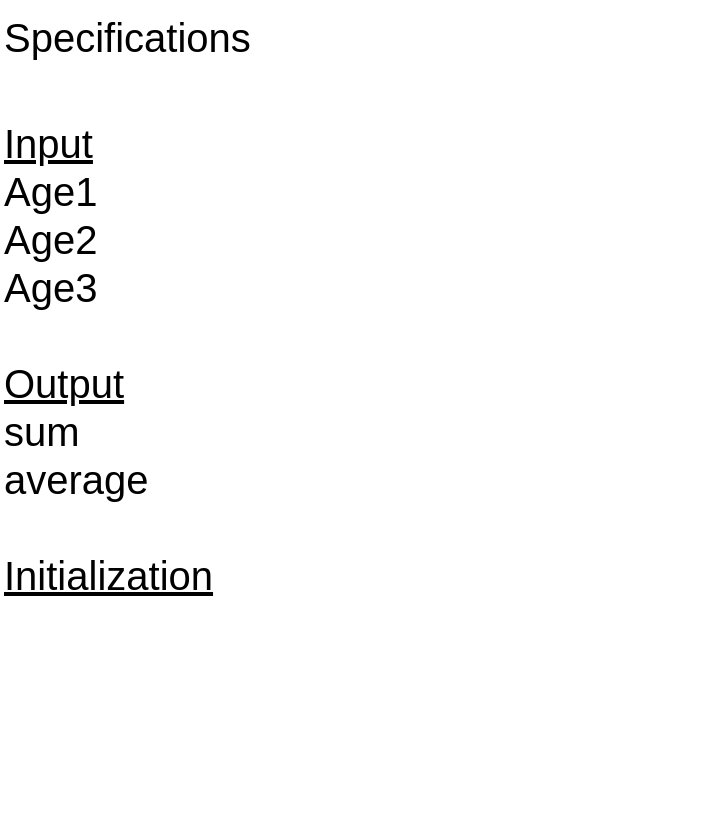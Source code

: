 <mxfile version="24.7.7">
  <diagram name="Page-1" id="YZC_deePfDSnUjYZuVXH">
    <mxGraphModel dx="675" dy="1011" grid="1" gridSize="10" guides="1" tooltips="1" connect="1" arrows="1" fold="1" page="1" pageScale="1" pageWidth="850" pageHeight="1100" math="0" shadow="0">
      <root>
        <mxCell id="0" />
        <mxCell id="1" parent="0" />
        <mxCell id="Y_aocJb4mFkUSH53q8Zt-1" value="&lt;div&gt;&lt;font style=&quot;font-size: 20px;&quot;&gt;Specifications&lt;/font&gt;&lt;/div&gt;&lt;br&gt;&lt;div&gt;&lt;br&gt;&lt;/div&gt;&lt;div style=&quot;font-size: 20px;&quot;&gt;&lt;u&gt;Input&lt;/u&gt;&lt;br&gt;Age1&lt;br&gt;Age2&lt;br&gt;Age3&lt;br&gt;&lt;br&gt;&lt;u&gt;Output&lt;/u&gt;&lt;br&gt;sum&lt;br&gt;average&lt;br&gt;&lt;br&gt;&lt;u&gt;Initialization&lt;br&gt;&lt;/u&gt;&lt;br&gt;&lt;/div&gt;" style="text;html=1;whiteSpace=wrap;overflow=hidden;rounded=0;" vertex="1" parent="1">
          <mxGeometry width="360" height="410" as="geometry" />
        </mxCell>
      </root>
    </mxGraphModel>
  </diagram>
</mxfile>
